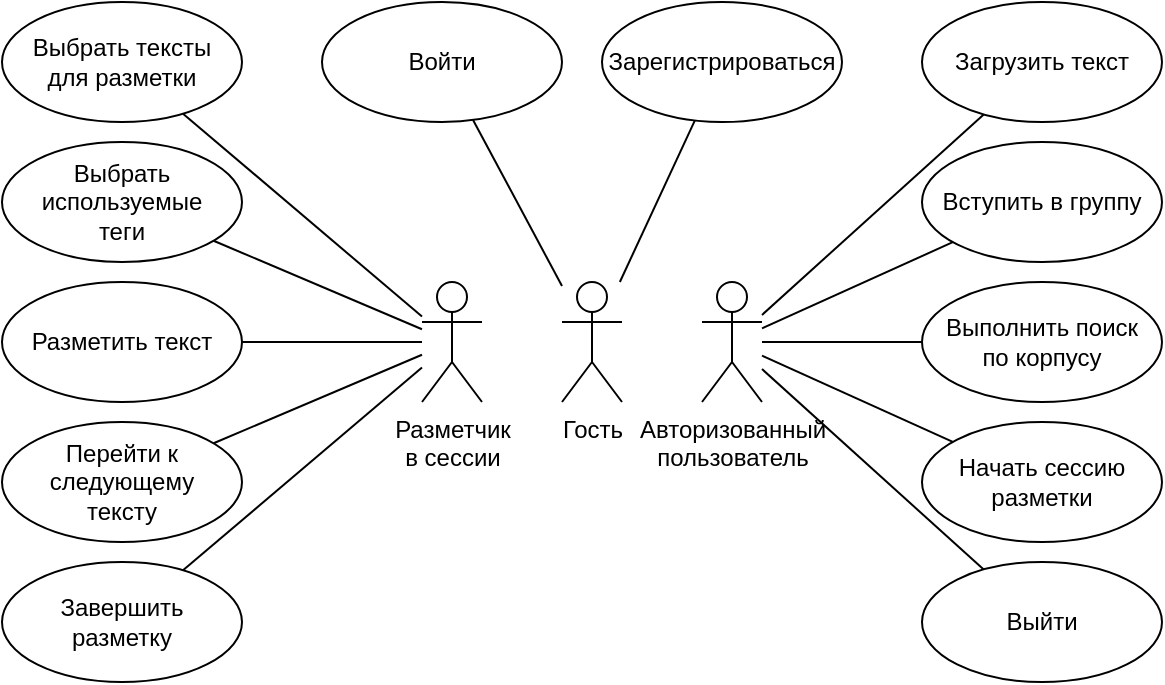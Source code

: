<mxfile version="22.0.3" type="device">
  <diagram name="Page-1" id="KWd4Zxaw5TDMGzYgerqd">
    <mxGraphModel dx="589" dy="603" grid="1" gridSize="10" guides="1" tooltips="1" connect="1" arrows="1" fold="1" page="0" pageScale="1" pageWidth="850" pageHeight="1100" math="0" shadow="0">
      <root>
        <mxCell id="0" />
        <mxCell id="1" parent="0" />
        <mxCell id="o5fy9aC2bAHfhgewVtXU-1" value="Гость" style="shape=umlActor;verticalLabelPosition=bottom;verticalAlign=top;html=1;outlineConnect=0;" vertex="1" parent="1">
          <mxGeometry x="690" y="490" width="30" height="60" as="geometry" />
        </mxCell>
        <mxCell id="o5fy9aC2bAHfhgewVtXU-21" value="" style="rounded=0;orthogonalLoop=1;jettySize=auto;html=1;endArrow=none;endFill=0;" edge="1" parent="1" source="o5fy9aC2bAHfhgewVtXU-5" target="o5fy9aC2bAHfhgewVtXU-1">
          <mxGeometry relative="1" as="geometry" />
        </mxCell>
        <mxCell id="o5fy9aC2bAHfhgewVtXU-5" value="Зарегистрироваться" style="ellipse;whiteSpace=wrap;html=1;" vertex="1" parent="1">
          <mxGeometry x="710" y="350" width="120" height="60" as="geometry" />
        </mxCell>
        <mxCell id="o5fy9aC2bAHfhgewVtXU-22" value="" style="rounded=0;orthogonalLoop=1;jettySize=auto;html=1;endArrow=none;endFill=0;" edge="1" parent="1" source="o5fy9aC2bAHfhgewVtXU-6" target="o5fy9aC2bAHfhgewVtXU-1">
          <mxGeometry relative="1" as="geometry" />
        </mxCell>
        <mxCell id="o5fy9aC2bAHfhgewVtXU-6" value="Войти" style="ellipse;whiteSpace=wrap;html=1;" vertex="1" parent="1">
          <mxGeometry x="570" y="350" width="120" height="60" as="geometry" />
        </mxCell>
        <mxCell id="o5fy9aC2bAHfhgewVtXU-25" style="rounded=0;orthogonalLoop=1;jettySize=auto;html=1;endArrow=none;endFill=0;" edge="1" parent="1" source="o5fy9aC2bAHfhgewVtXU-7" target="o5fy9aC2bAHfhgewVtXU-17">
          <mxGeometry relative="1" as="geometry" />
        </mxCell>
        <mxCell id="o5fy9aC2bAHfhgewVtXU-7" value="Вступить в группу" style="ellipse;whiteSpace=wrap;html=1;" vertex="1" parent="1">
          <mxGeometry x="870" y="420" width="120" height="60" as="geometry" />
        </mxCell>
        <mxCell id="o5fy9aC2bAHfhgewVtXU-24" style="rounded=0;orthogonalLoop=1;jettySize=auto;html=1;endArrow=none;endFill=0;" edge="1" parent="1" source="o5fy9aC2bAHfhgewVtXU-8" target="o5fy9aC2bAHfhgewVtXU-17">
          <mxGeometry relative="1" as="geometry" />
        </mxCell>
        <mxCell id="o5fy9aC2bAHfhgewVtXU-8" value="Загрузить текст" style="ellipse;whiteSpace=wrap;html=1;" vertex="1" parent="1">
          <mxGeometry x="870" y="350" width="120" height="60" as="geometry" />
        </mxCell>
        <mxCell id="o5fy9aC2bAHfhgewVtXU-26" style="rounded=0;orthogonalLoop=1;jettySize=auto;html=1;endArrow=none;endFill=0;" edge="1" parent="1" source="o5fy9aC2bAHfhgewVtXU-9" target="o5fy9aC2bAHfhgewVtXU-17">
          <mxGeometry relative="1" as="geometry" />
        </mxCell>
        <mxCell id="o5fy9aC2bAHfhgewVtXU-9" value="Выполнить поиск&lt;br&gt;по корпусу" style="ellipse;whiteSpace=wrap;html=1;" vertex="1" parent="1">
          <mxGeometry x="870" y="490" width="120" height="60" as="geometry" />
        </mxCell>
        <mxCell id="o5fy9aC2bAHfhgewVtXU-27" style="rounded=0;orthogonalLoop=1;jettySize=auto;html=1;endArrow=none;endFill=0;" edge="1" parent="1" source="o5fy9aC2bAHfhgewVtXU-10" target="o5fy9aC2bAHfhgewVtXU-17">
          <mxGeometry relative="1" as="geometry" />
        </mxCell>
        <mxCell id="o5fy9aC2bAHfhgewVtXU-10" value="Начать сессию&lt;br&gt;разметки" style="ellipse;whiteSpace=wrap;html=1;" vertex="1" parent="1">
          <mxGeometry x="870" y="560" width="120" height="60" as="geometry" />
        </mxCell>
        <mxCell id="o5fy9aC2bAHfhgewVtXU-28" style="rounded=0;orthogonalLoop=1;jettySize=auto;html=1;endArrow=none;endFill=0;" edge="1" parent="1" source="o5fy9aC2bAHfhgewVtXU-11" target="o5fy9aC2bAHfhgewVtXU-17">
          <mxGeometry relative="1" as="geometry" />
        </mxCell>
        <mxCell id="o5fy9aC2bAHfhgewVtXU-11" value="Выйти" style="ellipse;whiteSpace=wrap;html=1;" vertex="1" parent="1">
          <mxGeometry x="870" y="630" width="120" height="60" as="geometry" />
        </mxCell>
        <mxCell id="o5fy9aC2bAHfhgewVtXU-29" style="rounded=0;orthogonalLoop=1;jettySize=auto;html=1;endArrow=none;endFill=0;" edge="1" parent="1" source="o5fy9aC2bAHfhgewVtXU-12" target="o5fy9aC2bAHfhgewVtXU-18">
          <mxGeometry relative="1" as="geometry" />
        </mxCell>
        <mxCell id="o5fy9aC2bAHfhgewVtXU-12" value="Выбрать тексты&lt;br&gt;для разметки" style="ellipse;whiteSpace=wrap;html=1;" vertex="1" parent="1">
          <mxGeometry x="410" y="350" width="120" height="60" as="geometry" />
        </mxCell>
        <mxCell id="o5fy9aC2bAHfhgewVtXU-30" style="rounded=0;orthogonalLoop=1;jettySize=auto;html=1;endArrow=none;endFill=0;" edge="1" parent="1" source="o5fy9aC2bAHfhgewVtXU-13" target="o5fy9aC2bAHfhgewVtXU-18">
          <mxGeometry relative="1" as="geometry" />
        </mxCell>
        <mxCell id="o5fy9aC2bAHfhgewVtXU-13" value="Выбрать используемые&lt;br&gt;теги" style="ellipse;whiteSpace=wrap;html=1;" vertex="1" parent="1">
          <mxGeometry x="410" y="420" width="120" height="60" as="geometry" />
        </mxCell>
        <mxCell id="o5fy9aC2bAHfhgewVtXU-31" style="rounded=0;orthogonalLoop=1;jettySize=auto;html=1;endArrow=none;endFill=0;" edge="1" parent="1" source="o5fy9aC2bAHfhgewVtXU-14" target="o5fy9aC2bAHfhgewVtXU-18">
          <mxGeometry relative="1" as="geometry" />
        </mxCell>
        <mxCell id="o5fy9aC2bAHfhgewVtXU-14" value="Разметить текст" style="ellipse;whiteSpace=wrap;html=1;" vertex="1" parent="1">
          <mxGeometry x="410" y="490" width="120" height="60" as="geometry" />
        </mxCell>
        <mxCell id="o5fy9aC2bAHfhgewVtXU-32" style="rounded=0;orthogonalLoop=1;jettySize=auto;html=1;endArrow=none;endFill=0;" edge="1" parent="1" source="o5fy9aC2bAHfhgewVtXU-15" target="o5fy9aC2bAHfhgewVtXU-18">
          <mxGeometry relative="1" as="geometry" />
        </mxCell>
        <mxCell id="o5fy9aC2bAHfhgewVtXU-15" value="Перейти к&lt;br&gt;следующему&lt;br&gt;тексту" style="ellipse;whiteSpace=wrap;html=1;" vertex="1" parent="1">
          <mxGeometry x="410" y="560" width="120" height="60" as="geometry" />
        </mxCell>
        <mxCell id="o5fy9aC2bAHfhgewVtXU-33" style="rounded=0;orthogonalLoop=1;jettySize=auto;html=1;endArrow=none;endFill=0;" edge="1" parent="1" source="o5fy9aC2bAHfhgewVtXU-16" target="o5fy9aC2bAHfhgewVtXU-18">
          <mxGeometry relative="1" as="geometry" />
        </mxCell>
        <mxCell id="o5fy9aC2bAHfhgewVtXU-16" value="Завершить&lt;br&gt;разметку" style="ellipse;whiteSpace=wrap;html=1;" vertex="1" parent="1">
          <mxGeometry x="410" y="630" width="120" height="60" as="geometry" />
        </mxCell>
        <mxCell id="o5fy9aC2bAHfhgewVtXU-17" value="Авторизованный&lt;br&gt;пользователь" style="shape=umlActor;verticalLabelPosition=bottom;verticalAlign=top;html=1;outlineConnect=0;" vertex="1" parent="1">
          <mxGeometry x="760" y="490" width="30" height="60" as="geometry" />
        </mxCell>
        <mxCell id="o5fy9aC2bAHfhgewVtXU-18" value="Разметчик&lt;br&gt;в сессии" style="shape=umlActor;verticalLabelPosition=bottom;verticalAlign=top;html=1;outlineConnect=0;" vertex="1" parent="1">
          <mxGeometry x="620" y="490" width="30" height="60" as="geometry" />
        </mxCell>
      </root>
    </mxGraphModel>
  </diagram>
</mxfile>
